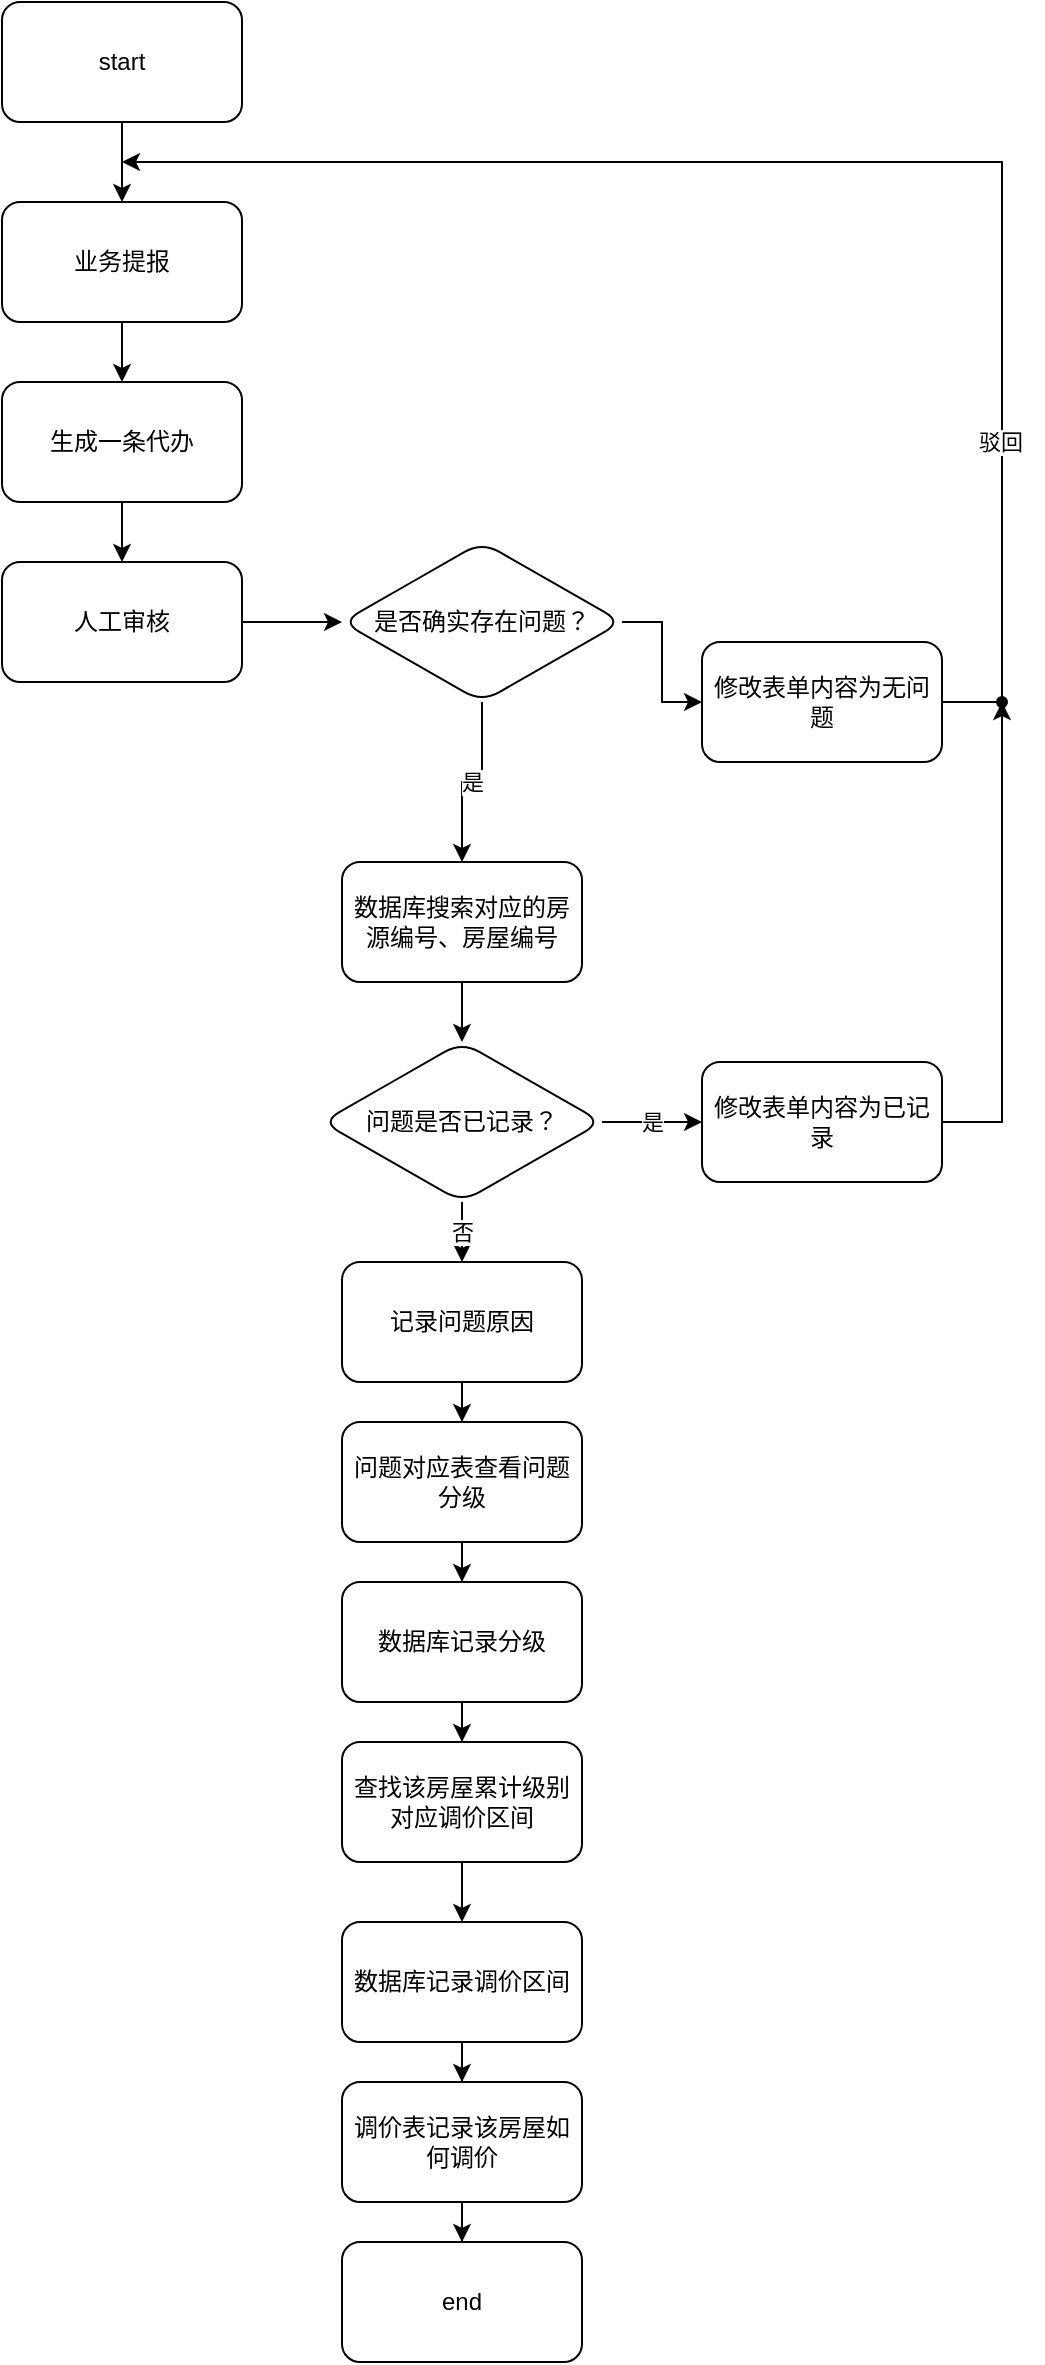 <mxfile version="20.3.0" type="github">
  <diagram id="rs3qDzsFMAPh0nYCIl83" name="第 1 页">
    <mxGraphModel dx="1038" dy="539" grid="1" gridSize="10" guides="1" tooltips="1" connect="1" arrows="1" fold="1" page="1" pageScale="1" pageWidth="827" pageHeight="1169" math="0" shadow="0">
      <root>
        <mxCell id="0" />
        <mxCell id="1" parent="0" />
        <mxCell id="VfdWvWq5BOCNGvIPTbdh-3" value="" style="edgeStyle=orthogonalEdgeStyle;rounded=0;orthogonalLoop=1;jettySize=auto;html=1;" edge="1" parent="1" source="VfdWvWq5BOCNGvIPTbdh-1" target="VfdWvWq5BOCNGvIPTbdh-2">
          <mxGeometry relative="1" as="geometry" />
        </mxCell>
        <mxCell id="VfdWvWq5BOCNGvIPTbdh-1" value="start" style="rounded=1;whiteSpace=wrap;html=1;" vertex="1" parent="1">
          <mxGeometry x="90" y="20" width="120" height="60" as="geometry" />
        </mxCell>
        <mxCell id="VfdWvWq5BOCNGvIPTbdh-6" value="" style="edgeStyle=orthogonalEdgeStyle;rounded=0;orthogonalLoop=1;jettySize=auto;html=1;" edge="1" parent="1" source="VfdWvWq5BOCNGvIPTbdh-2" target="VfdWvWq5BOCNGvIPTbdh-5">
          <mxGeometry relative="1" as="geometry" />
        </mxCell>
        <mxCell id="VfdWvWq5BOCNGvIPTbdh-2" value="业务提报" style="rounded=1;whiteSpace=wrap;html=1;" vertex="1" parent="1">
          <mxGeometry x="90" y="120" width="120" height="60" as="geometry" />
        </mxCell>
        <mxCell id="VfdWvWq5BOCNGvIPTbdh-8" value="" style="edgeStyle=orthogonalEdgeStyle;rounded=0;orthogonalLoop=1;jettySize=auto;html=1;" edge="1" parent="1" source="VfdWvWq5BOCNGvIPTbdh-5" target="VfdWvWq5BOCNGvIPTbdh-7">
          <mxGeometry relative="1" as="geometry" />
        </mxCell>
        <mxCell id="VfdWvWq5BOCNGvIPTbdh-5" value="生成一条代办" style="rounded=1;whiteSpace=wrap;html=1;" vertex="1" parent="1">
          <mxGeometry x="90" y="210" width="120" height="60" as="geometry" />
        </mxCell>
        <mxCell id="VfdWvWq5BOCNGvIPTbdh-10" value="" style="edgeStyle=orthogonalEdgeStyle;rounded=0;orthogonalLoop=1;jettySize=auto;html=1;" edge="1" parent="1" source="VfdWvWq5BOCNGvIPTbdh-7" target="VfdWvWq5BOCNGvIPTbdh-9">
          <mxGeometry relative="1" as="geometry" />
        </mxCell>
        <mxCell id="VfdWvWq5BOCNGvIPTbdh-7" value="人工审核" style="rounded=1;whiteSpace=wrap;html=1;" vertex="1" parent="1">
          <mxGeometry x="90" y="300" width="120" height="60" as="geometry" />
        </mxCell>
        <mxCell id="VfdWvWq5BOCNGvIPTbdh-17" value="是" style="edgeStyle=orthogonalEdgeStyle;rounded=0;orthogonalLoop=1;jettySize=auto;html=1;entryX=0.5;entryY=0;entryDx=0;entryDy=0;" edge="1" parent="1" source="VfdWvWq5BOCNGvIPTbdh-9" target="VfdWvWq5BOCNGvIPTbdh-18">
          <mxGeometry relative="1" as="geometry" />
        </mxCell>
        <mxCell id="VfdWvWq5BOCNGvIPTbdh-25" value="" style="edgeStyle=orthogonalEdgeStyle;rounded=0;orthogonalLoop=1;jettySize=auto;html=1;" edge="1" parent="1" source="VfdWvWq5BOCNGvIPTbdh-9" target="VfdWvWq5BOCNGvIPTbdh-24">
          <mxGeometry relative="1" as="geometry" />
        </mxCell>
        <mxCell id="VfdWvWq5BOCNGvIPTbdh-9" value="是否确实存在问题？" style="rhombus;whiteSpace=wrap;html=1;rounded=1;" vertex="1" parent="1">
          <mxGeometry x="260" y="290" width="140" height="80" as="geometry" />
        </mxCell>
        <mxCell id="VfdWvWq5BOCNGvIPTbdh-19" value="否" style="edgeStyle=orthogonalEdgeStyle;rounded=0;orthogonalLoop=1;jettySize=auto;html=1;" edge="1" parent="1" source="VfdWvWq5BOCNGvIPTbdh-16" target="VfdWvWq5BOCNGvIPTbdh-37">
          <mxGeometry relative="1" as="geometry">
            <mxPoint x="320" y="660" as="targetPoint" />
          </mxGeometry>
        </mxCell>
        <mxCell id="VfdWvWq5BOCNGvIPTbdh-31" value="是" style="edgeStyle=orthogonalEdgeStyle;rounded=0;orthogonalLoop=1;jettySize=auto;html=1;strokeColor=default;strokeWidth=1;startArrow=none;startFill=0;endArrow=classic;endFill=1;targetPerimeterSpacing=0;" edge="1" parent="1" source="VfdWvWq5BOCNGvIPTbdh-16" target="VfdWvWq5BOCNGvIPTbdh-30">
          <mxGeometry relative="1" as="geometry" />
        </mxCell>
        <mxCell id="VfdWvWq5BOCNGvIPTbdh-16" value="问题是否已记录？" style="rhombus;whiteSpace=wrap;html=1;rounded=1;" vertex="1" parent="1">
          <mxGeometry x="250" y="540" width="140" height="80" as="geometry" />
        </mxCell>
        <mxCell id="VfdWvWq5BOCNGvIPTbdh-18" value="数据库搜索对应的房源编号、房屋编号" style="whiteSpace=wrap;html=1;rounded=1;" vertex="1" parent="1">
          <mxGeometry x="260" y="450" width="120" height="60" as="geometry" />
        </mxCell>
        <mxCell id="VfdWvWq5BOCNGvIPTbdh-24" value="修改表单内容为无问题" style="whiteSpace=wrap;html=1;rounded=1;" vertex="1" parent="1">
          <mxGeometry x="440" y="340" width="120" height="60" as="geometry" />
        </mxCell>
        <mxCell id="VfdWvWq5BOCNGvIPTbdh-26" value="" style="edgeStyle=orthogonalEdgeStyle;rounded=0;orthogonalLoop=1;jettySize=auto;html=1;endArrow=classic;strokeWidth=1;strokeColor=default;targetPerimeterSpacing=0;endFill=1;" edge="1" parent="1">
          <mxGeometry relative="1" as="geometry">
            <mxPoint x="150" y="100" as="targetPoint" />
            <mxPoint x="560" y="370" as="sourcePoint" />
            <Array as="points">
              <mxPoint x="590" y="370" />
              <mxPoint x="590" y="100" />
            </Array>
          </mxGeometry>
        </mxCell>
        <mxCell id="VfdWvWq5BOCNGvIPTbdh-27" value="驳回" style="edgeLabel;html=1;align=center;verticalAlign=middle;resizable=0;points=[];" vertex="1" connectable="0" parent="VfdWvWq5BOCNGvIPTbdh-26">
          <mxGeometry x="-0.725" y="1" relative="1" as="geometry">
            <mxPoint y="-58" as="offset" />
          </mxGeometry>
        </mxCell>
        <mxCell id="VfdWvWq5BOCNGvIPTbdh-33" value="" style="edgeStyle=orthogonalEdgeStyle;rounded=0;orthogonalLoop=1;jettySize=auto;html=1;strokeColor=default;strokeWidth=1;startArrow=none;startFill=0;endArrow=classic;endFill=1;targetPerimeterSpacing=0;" edge="1" parent="1" source="VfdWvWq5BOCNGvIPTbdh-30" target="VfdWvWq5BOCNGvIPTbdh-32">
          <mxGeometry relative="1" as="geometry" />
        </mxCell>
        <mxCell id="VfdWvWq5BOCNGvIPTbdh-30" value="修改表单内容为已记录" style="whiteSpace=wrap;html=1;rounded=1;" vertex="1" parent="1">
          <mxGeometry x="440" y="550" width="120" height="60" as="geometry" />
        </mxCell>
        <mxCell id="VfdWvWq5BOCNGvIPTbdh-32" value="" style="shape=waypoint;sketch=0;size=6;pointerEvents=1;points=[];fillColor=default;resizable=0;rotatable=0;perimeter=centerPerimeter;snapToPoint=1;rounded=1;" vertex="1" parent="1">
          <mxGeometry x="570" y="350" width="40" height="40" as="geometry" />
        </mxCell>
        <mxCell id="VfdWvWq5BOCNGvIPTbdh-36" value="" style="endArrow=classic;html=1;rounded=0;strokeColor=default;strokeWidth=1;targetPerimeterSpacing=0;exitX=0.5;exitY=1;exitDx=0;exitDy=0;entryX=0.5;entryY=0;entryDx=0;entryDy=0;" edge="1" parent="1" source="VfdWvWq5BOCNGvIPTbdh-18" target="VfdWvWq5BOCNGvIPTbdh-16">
          <mxGeometry width="50" height="50" relative="1" as="geometry">
            <mxPoint x="390" y="470" as="sourcePoint" />
            <mxPoint x="440" y="420" as="targetPoint" />
          </mxGeometry>
        </mxCell>
        <mxCell id="VfdWvWq5BOCNGvIPTbdh-39" value="" style="edgeStyle=orthogonalEdgeStyle;rounded=0;orthogonalLoop=1;jettySize=auto;html=1;strokeColor=default;strokeWidth=1;startArrow=none;startFill=0;endArrow=classic;endFill=1;targetPerimeterSpacing=0;" edge="1" parent="1" source="VfdWvWq5BOCNGvIPTbdh-37" target="VfdWvWq5BOCNGvIPTbdh-38">
          <mxGeometry relative="1" as="geometry" />
        </mxCell>
        <mxCell id="VfdWvWq5BOCNGvIPTbdh-37" value="记录问题原因" style="rounded=1;whiteSpace=wrap;html=1;" vertex="1" parent="1">
          <mxGeometry x="260" y="650" width="120" height="60" as="geometry" />
        </mxCell>
        <mxCell id="VfdWvWq5BOCNGvIPTbdh-41" value="" style="edgeStyle=orthogonalEdgeStyle;rounded=0;orthogonalLoop=1;jettySize=auto;html=1;strokeColor=default;strokeWidth=1;startArrow=none;startFill=0;endArrow=classic;endFill=1;targetPerimeterSpacing=0;" edge="1" parent="1" source="VfdWvWq5BOCNGvIPTbdh-38" target="VfdWvWq5BOCNGvIPTbdh-40">
          <mxGeometry relative="1" as="geometry" />
        </mxCell>
        <mxCell id="VfdWvWq5BOCNGvIPTbdh-38" value="问题对应表查看问题分级" style="whiteSpace=wrap;html=1;rounded=1;" vertex="1" parent="1">
          <mxGeometry x="260" y="730" width="120" height="60" as="geometry" />
        </mxCell>
        <mxCell id="VfdWvWq5BOCNGvIPTbdh-43" value="" style="edgeStyle=orthogonalEdgeStyle;rounded=0;orthogonalLoop=1;jettySize=auto;html=1;strokeColor=default;strokeWidth=1;startArrow=none;startFill=0;endArrow=classic;endFill=1;targetPerimeterSpacing=0;" edge="1" parent="1" source="VfdWvWq5BOCNGvIPTbdh-40" target="VfdWvWq5BOCNGvIPTbdh-42">
          <mxGeometry relative="1" as="geometry" />
        </mxCell>
        <mxCell id="VfdWvWq5BOCNGvIPTbdh-40" value="数据库记录分级" style="whiteSpace=wrap;html=1;rounded=1;" vertex="1" parent="1">
          <mxGeometry x="260" y="810" width="120" height="60" as="geometry" />
        </mxCell>
        <mxCell id="VfdWvWq5BOCNGvIPTbdh-45" value="" style="edgeStyle=orthogonalEdgeStyle;rounded=0;orthogonalLoop=1;jettySize=auto;html=1;strokeColor=default;strokeWidth=1;startArrow=none;startFill=0;endArrow=classic;endFill=1;targetPerimeterSpacing=0;" edge="1" parent="1" source="VfdWvWq5BOCNGvIPTbdh-42" target="VfdWvWq5BOCNGvIPTbdh-44">
          <mxGeometry relative="1" as="geometry" />
        </mxCell>
        <mxCell id="VfdWvWq5BOCNGvIPTbdh-42" value="查找该房屋累计级别对应调价区间" style="whiteSpace=wrap;html=1;rounded=1;" vertex="1" parent="1">
          <mxGeometry x="260" y="890" width="120" height="60" as="geometry" />
        </mxCell>
        <mxCell id="VfdWvWq5BOCNGvIPTbdh-47" value="" style="edgeStyle=orthogonalEdgeStyle;rounded=0;orthogonalLoop=1;jettySize=auto;html=1;strokeColor=default;strokeWidth=1;startArrow=none;startFill=0;endArrow=classic;endFill=1;targetPerimeterSpacing=0;" edge="1" parent="1" source="VfdWvWq5BOCNGvIPTbdh-44" target="VfdWvWq5BOCNGvIPTbdh-46">
          <mxGeometry relative="1" as="geometry" />
        </mxCell>
        <mxCell id="VfdWvWq5BOCNGvIPTbdh-44" value="数据库记录调价区间" style="whiteSpace=wrap;html=1;rounded=1;" vertex="1" parent="1">
          <mxGeometry x="260" y="980" width="120" height="60" as="geometry" />
        </mxCell>
        <mxCell id="VfdWvWq5BOCNGvIPTbdh-49" value="" style="edgeStyle=orthogonalEdgeStyle;rounded=0;orthogonalLoop=1;jettySize=auto;html=1;strokeColor=default;strokeWidth=1;startArrow=none;startFill=0;endArrow=classic;endFill=1;targetPerimeterSpacing=0;" edge="1" parent="1" source="VfdWvWq5BOCNGvIPTbdh-46" target="VfdWvWq5BOCNGvIPTbdh-48">
          <mxGeometry relative="1" as="geometry" />
        </mxCell>
        <mxCell id="VfdWvWq5BOCNGvIPTbdh-46" value="调价表记录该房屋如何调价" style="whiteSpace=wrap;html=1;rounded=1;" vertex="1" parent="1">
          <mxGeometry x="260" y="1060" width="120" height="60" as="geometry" />
        </mxCell>
        <mxCell id="VfdWvWq5BOCNGvIPTbdh-48" value="end" style="whiteSpace=wrap;html=1;rounded=1;" vertex="1" parent="1">
          <mxGeometry x="260" y="1140" width="120" height="60" as="geometry" />
        </mxCell>
      </root>
    </mxGraphModel>
  </diagram>
</mxfile>
